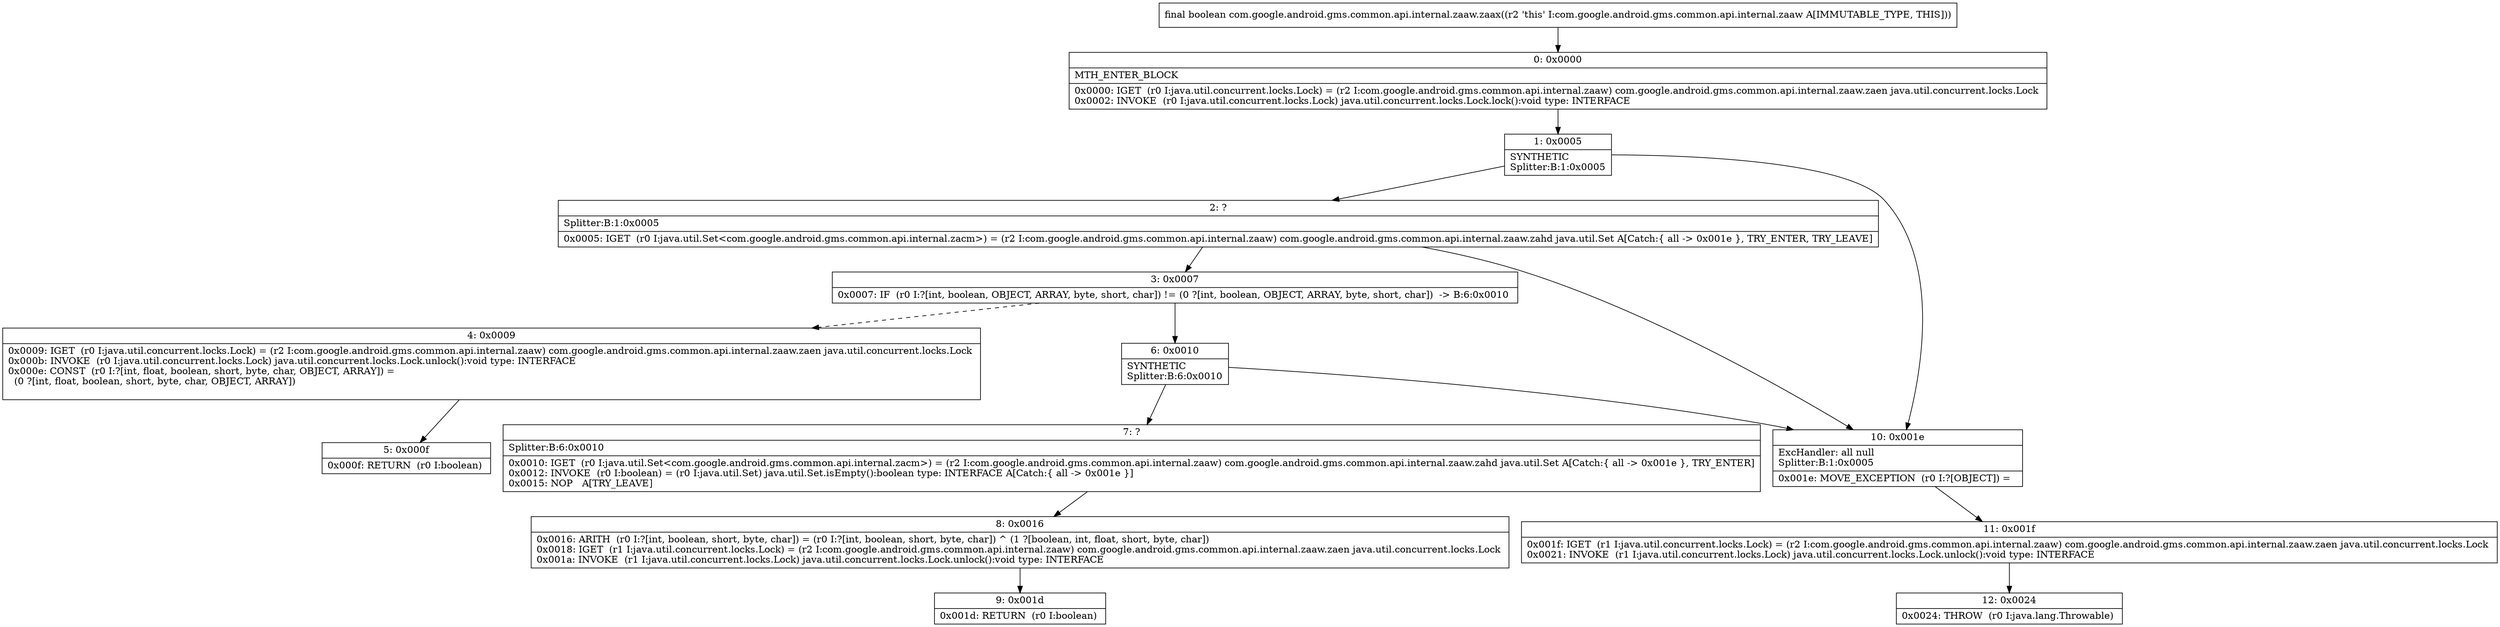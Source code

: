 digraph "CFG forcom.google.android.gms.common.api.internal.zaaw.zaax()Z" {
Node_0 [shape=record,label="{0\:\ 0x0000|MTH_ENTER_BLOCK\l|0x0000: IGET  (r0 I:java.util.concurrent.locks.Lock) = (r2 I:com.google.android.gms.common.api.internal.zaaw) com.google.android.gms.common.api.internal.zaaw.zaen java.util.concurrent.locks.Lock \l0x0002: INVOKE  (r0 I:java.util.concurrent.locks.Lock) java.util.concurrent.locks.Lock.lock():void type: INTERFACE \l}"];
Node_1 [shape=record,label="{1\:\ 0x0005|SYNTHETIC\lSplitter:B:1:0x0005\l}"];
Node_2 [shape=record,label="{2\:\ ?|Splitter:B:1:0x0005\l|0x0005: IGET  (r0 I:java.util.Set\<com.google.android.gms.common.api.internal.zacm\>) = (r2 I:com.google.android.gms.common.api.internal.zaaw) com.google.android.gms.common.api.internal.zaaw.zahd java.util.Set A[Catch:\{ all \-\> 0x001e \}, TRY_ENTER, TRY_LEAVE]\l}"];
Node_3 [shape=record,label="{3\:\ 0x0007|0x0007: IF  (r0 I:?[int, boolean, OBJECT, ARRAY, byte, short, char]) != (0 ?[int, boolean, OBJECT, ARRAY, byte, short, char])  \-\> B:6:0x0010 \l}"];
Node_4 [shape=record,label="{4\:\ 0x0009|0x0009: IGET  (r0 I:java.util.concurrent.locks.Lock) = (r2 I:com.google.android.gms.common.api.internal.zaaw) com.google.android.gms.common.api.internal.zaaw.zaen java.util.concurrent.locks.Lock \l0x000b: INVOKE  (r0 I:java.util.concurrent.locks.Lock) java.util.concurrent.locks.Lock.unlock():void type: INTERFACE \l0x000e: CONST  (r0 I:?[int, float, boolean, short, byte, char, OBJECT, ARRAY]) = \l  (0 ?[int, float, boolean, short, byte, char, OBJECT, ARRAY])\l \l}"];
Node_5 [shape=record,label="{5\:\ 0x000f|0x000f: RETURN  (r0 I:boolean) \l}"];
Node_6 [shape=record,label="{6\:\ 0x0010|SYNTHETIC\lSplitter:B:6:0x0010\l}"];
Node_7 [shape=record,label="{7\:\ ?|Splitter:B:6:0x0010\l|0x0010: IGET  (r0 I:java.util.Set\<com.google.android.gms.common.api.internal.zacm\>) = (r2 I:com.google.android.gms.common.api.internal.zaaw) com.google.android.gms.common.api.internal.zaaw.zahd java.util.Set A[Catch:\{ all \-\> 0x001e \}, TRY_ENTER]\l0x0012: INVOKE  (r0 I:boolean) = (r0 I:java.util.Set) java.util.Set.isEmpty():boolean type: INTERFACE A[Catch:\{ all \-\> 0x001e \}]\l0x0015: NOP   A[TRY_LEAVE]\l}"];
Node_8 [shape=record,label="{8\:\ 0x0016|0x0016: ARITH  (r0 I:?[int, boolean, short, byte, char]) = (r0 I:?[int, boolean, short, byte, char]) ^ (1 ?[boolean, int, float, short, byte, char]) \l0x0018: IGET  (r1 I:java.util.concurrent.locks.Lock) = (r2 I:com.google.android.gms.common.api.internal.zaaw) com.google.android.gms.common.api.internal.zaaw.zaen java.util.concurrent.locks.Lock \l0x001a: INVOKE  (r1 I:java.util.concurrent.locks.Lock) java.util.concurrent.locks.Lock.unlock():void type: INTERFACE \l}"];
Node_9 [shape=record,label="{9\:\ 0x001d|0x001d: RETURN  (r0 I:boolean) \l}"];
Node_10 [shape=record,label="{10\:\ 0x001e|ExcHandler: all null\lSplitter:B:1:0x0005\l|0x001e: MOVE_EXCEPTION  (r0 I:?[OBJECT]) =  \l}"];
Node_11 [shape=record,label="{11\:\ 0x001f|0x001f: IGET  (r1 I:java.util.concurrent.locks.Lock) = (r2 I:com.google.android.gms.common.api.internal.zaaw) com.google.android.gms.common.api.internal.zaaw.zaen java.util.concurrent.locks.Lock \l0x0021: INVOKE  (r1 I:java.util.concurrent.locks.Lock) java.util.concurrent.locks.Lock.unlock():void type: INTERFACE \l}"];
Node_12 [shape=record,label="{12\:\ 0x0024|0x0024: THROW  (r0 I:java.lang.Throwable) \l}"];
MethodNode[shape=record,label="{final boolean com.google.android.gms.common.api.internal.zaaw.zaax((r2 'this' I:com.google.android.gms.common.api.internal.zaaw A[IMMUTABLE_TYPE, THIS])) }"];
MethodNode -> Node_0;
Node_0 -> Node_1;
Node_1 -> Node_2;
Node_1 -> Node_10;
Node_2 -> Node_3;
Node_2 -> Node_10;
Node_3 -> Node_4[style=dashed];
Node_3 -> Node_6;
Node_4 -> Node_5;
Node_6 -> Node_7;
Node_6 -> Node_10;
Node_7 -> Node_8;
Node_8 -> Node_9;
Node_10 -> Node_11;
Node_11 -> Node_12;
}

